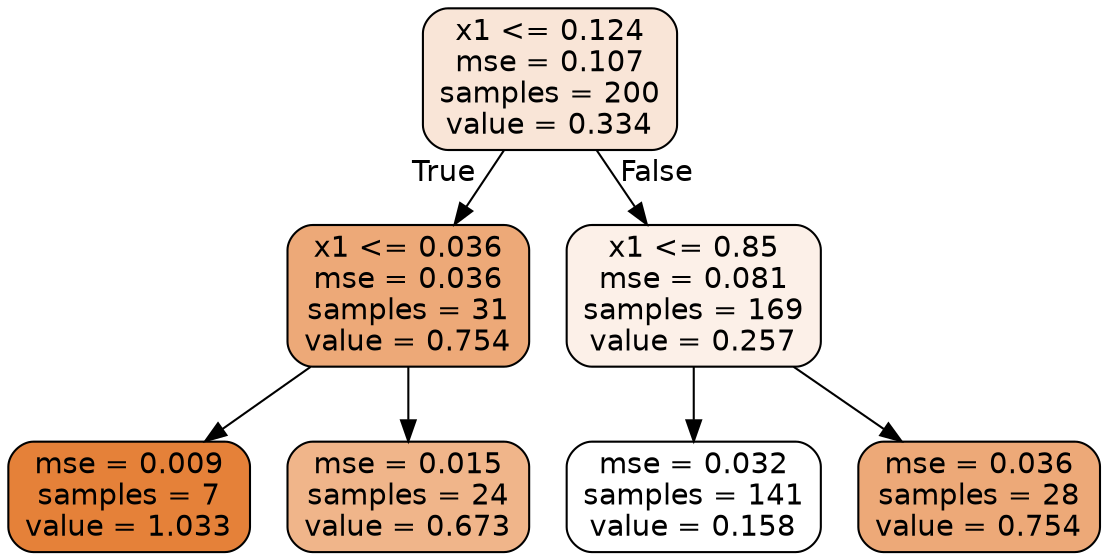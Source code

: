 digraph Tree {
node [shape=box, style="filled, rounded", color="black", fontname=helvetica] ;
edge [fontname=helvetica] ;
0 [label="x1 <= 0.124\nmse = 0.107\nsamples = 200\nvalue = 0.334", fillcolor="#e5813933"] ;
1 [label="x1 <= 0.036\nmse = 0.036\nsamples = 31\nvalue = 0.754", fillcolor="#e58139ae"] ;
0 -> 1 [labeldistance=2.5, labelangle=45, headlabel="True"] ;
2 [label="mse = 0.009\nsamples = 7\nvalue = 1.033", fillcolor="#e58139ff"] ;
1 -> 2 ;
3 [label="mse = 0.015\nsamples = 24\nvalue = 0.673", fillcolor="#e5813996"] ;
1 -> 3 ;
4 [label="x1 <= 0.85\nmse = 0.081\nsamples = 169\nvalue = 0.257", fillcolor="#e581391d"] ;
0 -> 4 [labeldistance=2.5, labelangle=-45, headlabel="False"] ;
5 [label="mse = 0.032\nsamples = 141\nvalue = 0.158", fillcolor="#e5813900"] ;
4 -> 5 ;
6 [label="mse = 0.036\nsamples = 28\nvalue = 0.754", fillcolor="#e58139ae"] ;
4 -> 6 ;
}